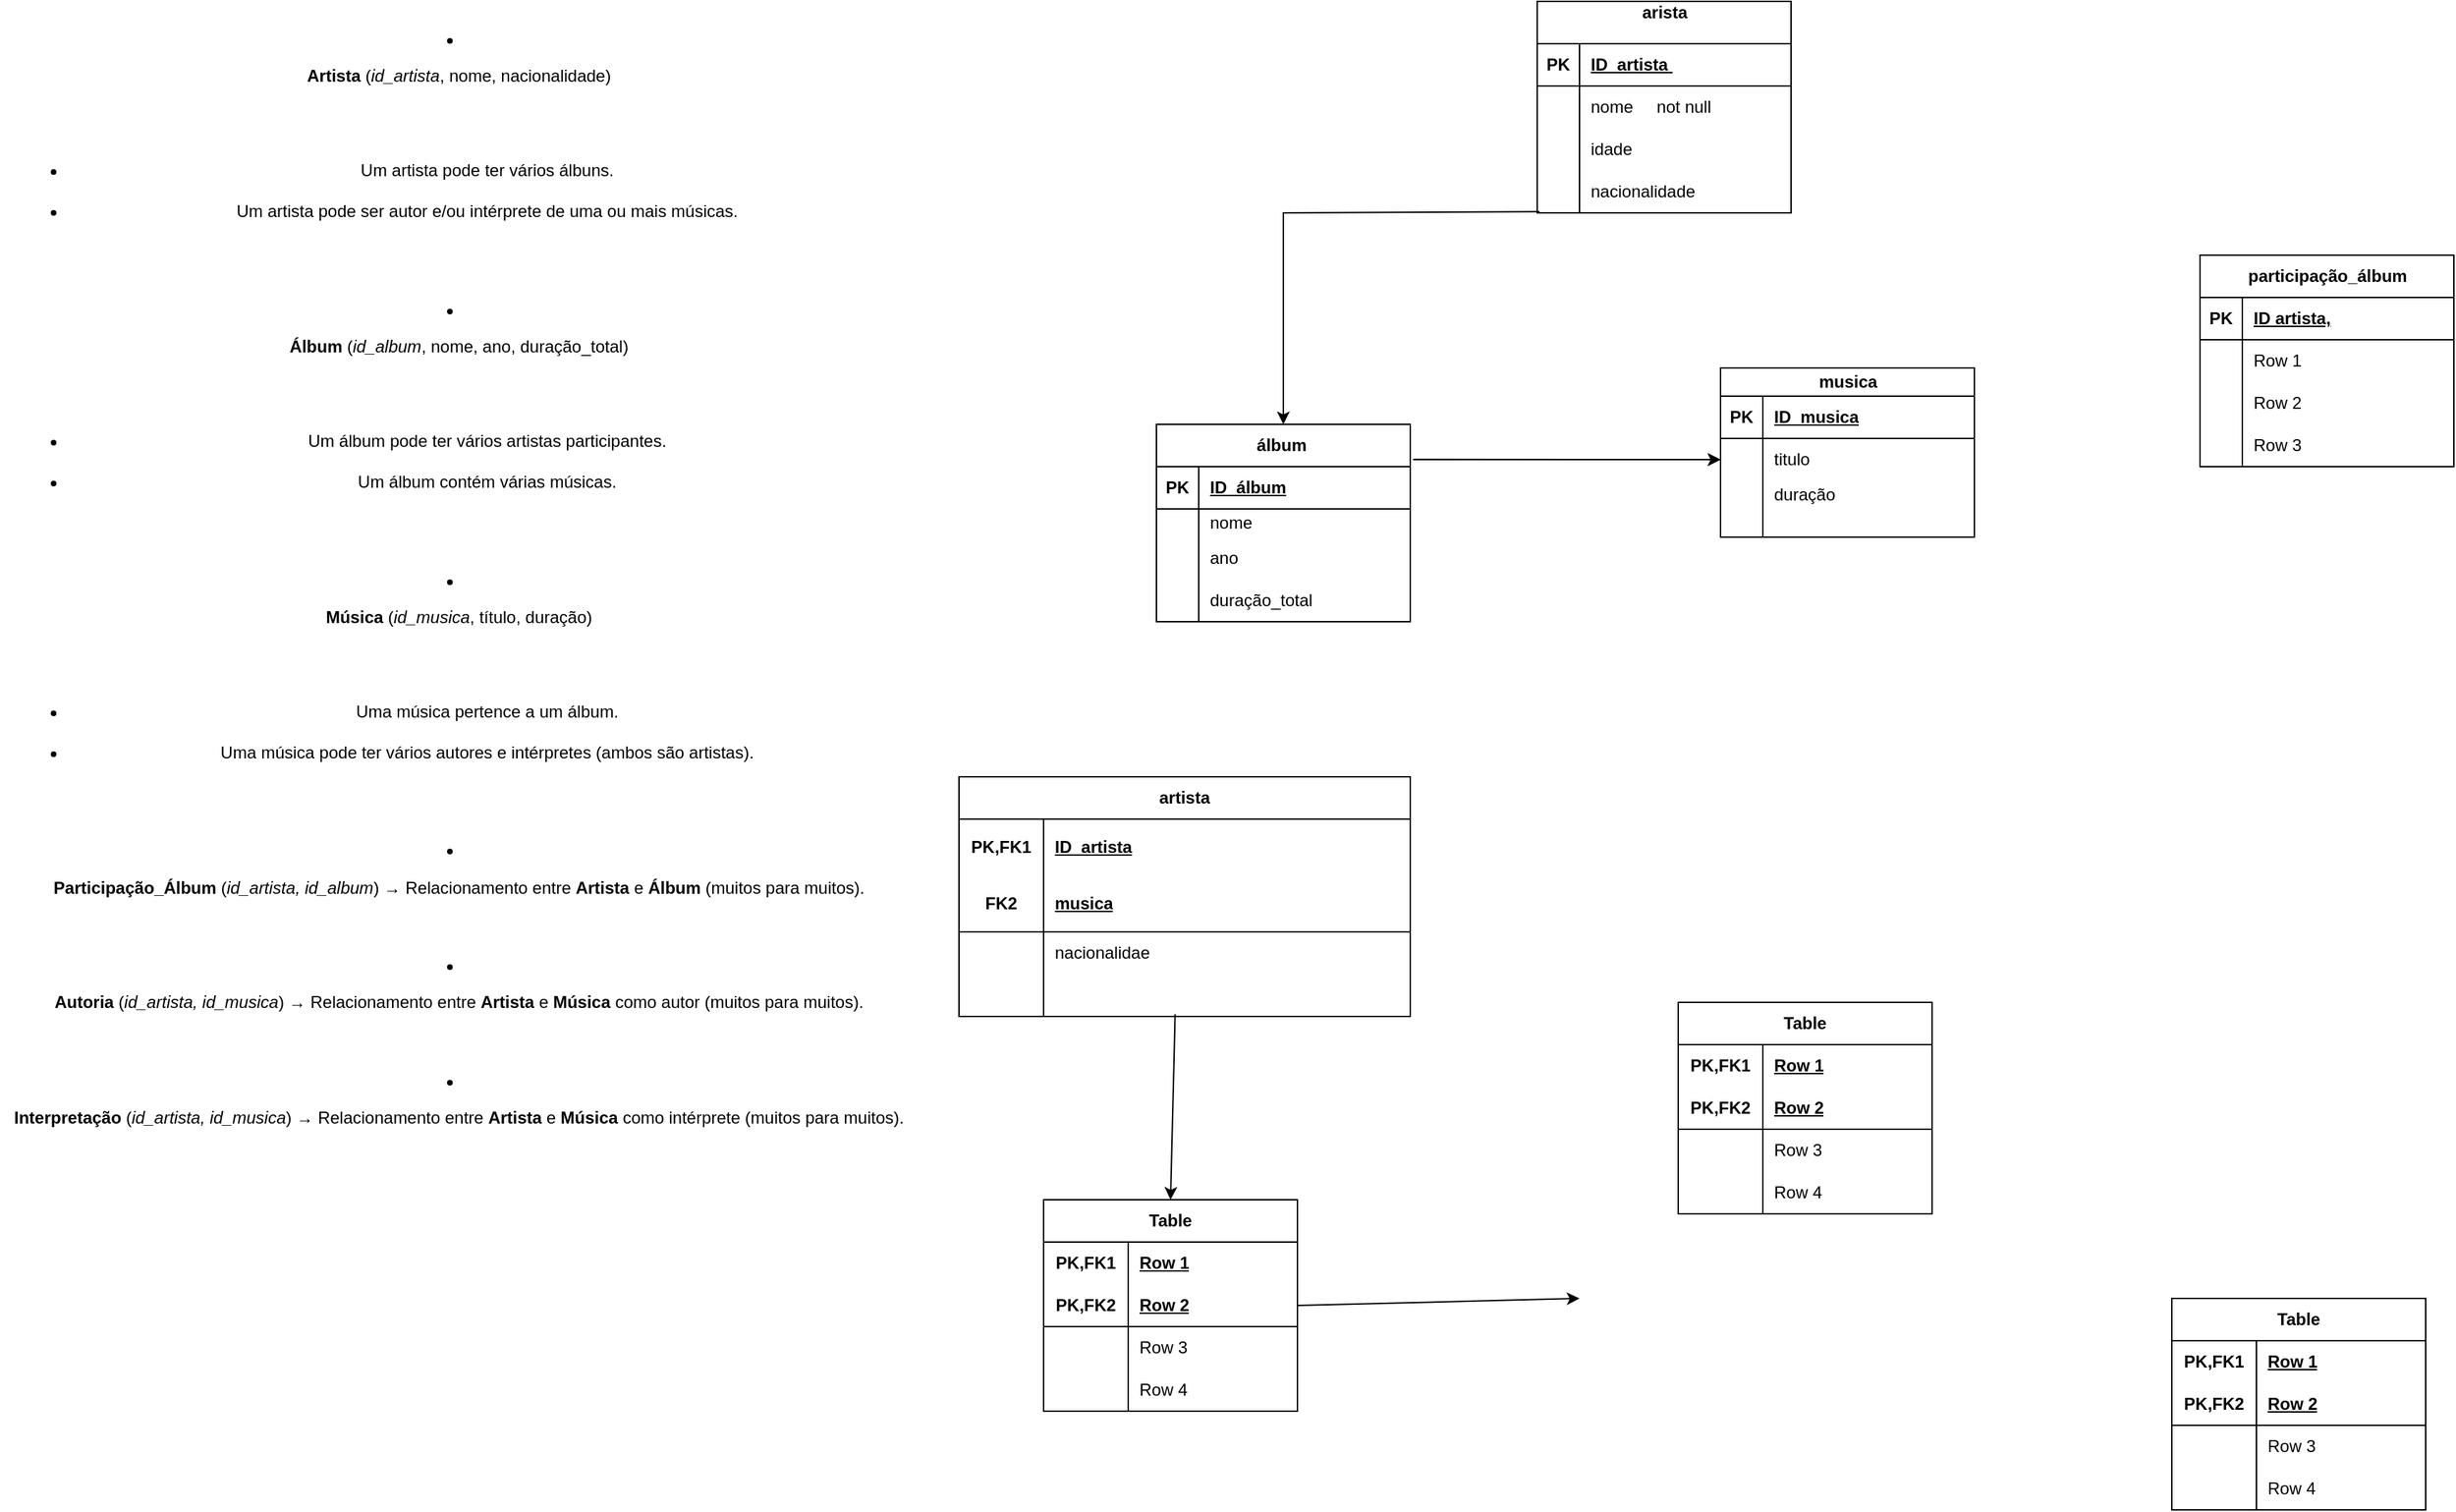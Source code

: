 <mxfile version="26.1.1">
  <diagram name="Página-1" id="kw8GnnVBeZU2lAnxftRu">
    <mxGraphModel dx="2752" dy="1064" grid="1" gridSize="10" guides="1" tooltips="1" connect="1" arrows="1" fold="1" page="1" pageScale="1" pageWidth="827" pageHeight="1169" math="0" shadow="0">
      <root>
        <mxCell id="0" />
        <mxCell id="1" parent="0" />
        <mxCell id="ON_dK3pQGKEtO9HJaeca-2" value="musica" style="shape=table;startSize=20;container=1;collapsible=1;childLayout=tableLayout;fixedRows=1;rowLines=0;fontStyle=1;align=center;resizeLast=1;html=1;" vertex="1" parent="1">
          <mxGeometry x="230" y="310" width="180" height="120" as="geometry" />
        </mxCell>
        <mxCell id="ON_dK3pQGKEtO9HJaeca-3" value="" style="shape=tableRow;horizontal=0;startSize=0;swimlaneHead=0;swimlaneBody=0;fillColor=none;collapsible=0;dropTarget=0;points=[[0,0.5],[1,0.5]];portConstraint=eastwest;top=0;left=0;right=0;bottom=1;" vertex="1" parent="ON_dK3pQGKEtO9HJaeca-2">
          <mxGeometry y="20" width="180" height="30" as="geometry" />
        </mxCell>
        <mxCell id="ON_dK3pQGKEtO9HJaeca-4" value="PK" style="shape=partialRectangle;connectable=0;fillColor=none;top=0;left=0;bottom=0;right=0;fontStyle=1;overflow=hidden;whiteSpace=wrap;html=1;" vertex="1" parent="ON_dK3pQGKEtO9HJaeca-3">
          <mxGeometry width="30" height="30" as="geometry">
            <mxRectangle width="30" height="30" as="alternateBounds" />
          </mxGeometry>
        </mxCell>
        <mxCell id="ON_dK3pQGKEtO9HJaeca-5" value="ID_musica" style="shape=partialRectangle;connectable=0;fillColor=none;top=0;left=0;bottom=0;right=0;align=left;spacingLeft=6;fontStyle=5;overflow=hidden;whiteSpace=wrap;html=1;" vertex="1" parent="ON_dK3pQGKEtO9HJaeca-3">
          <mxGeometry x="30" width="150" height="30" as="geometry">
            <mxRectangle width="150" height="30" as="alternateBounds" />
          </mxGeometry>
        </mxCell>
        <mxCell id="ON_dK3pQGKEtO9HJaeca-6" value="" style="shape=tableRow;horizontal=0;startSize=0;swimlaneHead=0;swimlaneBody=0;fillColor=none;collapsible=0;dropTarget=0;points=[[0,0.5],[1,0.5]];portConstraint=eastwest;top=0;left=0;right=0;bottom=0;" vertex="1" parent="ON_dK3pQGKEtO9HJaeca-2">
          <mxGeometry y="50" width="180" height="30" as="geometry" />
        </mxCell>
        <mxCell id="ON_dK3pQGKEtO9HJaeca-7" value="" style="shape=partialRectangle;connectable=0;fillColor=none;top=0;left=0;bottom=0;right=0;editable=1;overflow=hidden;whiteSpace=wrap;html=1;" vertex="1" parent="ON_dK3pQGKEtO9HJaeca-6">
          <mxGeometry width="30" height="30" as="geometry">
            <mxRectangle width="30" height="30" as="alternateBounds" />
          </mxGeometry>
        </mxCell>
        <mxCell id="ON_dK3pQGKEtO9HJaeca-8" value="titulo" style="shape=partialRectangle;connectable=0;fillColor=none;top=0;left=0;bottom=0;right=0;align=left;spacingLeft=6;overflow=hidden;whiteSpace=wrap;html=1;" vertex="1" parent="ON_dK3pQGKEtO9HJaeca-6">
          <mxGeometry x="30" width="150" height="30" as="geometry">
            <mxRectangle width="150" height="30" as="alternateBounds" />
          </mxGeometry>
        </mxCell>
        <mxCell id="ON_dK3pQGKEtO9HJaeca-9" value="" style="shape=tableRow;horizontal=0;startSize=0;swimlaneHead=0;swimlaneBody=0;fillColor=none;collapsible=0;dropTarget=0;points=[[0,0.5],[1,0.5]];portConstraint=eastwest;top=0;left=0;right=0;bottom=0;" vertex="1" parent="ON_dK3pQGKEtO9HJaeca-2">
          <mxGeometry y="80" width="180" height="20" as="geometry" />
        </mxCell>
        <mxCell id="ON_dK3pQGKEtO9HJaeca-10" value="" style="shape=partialRectangle;connectable=0;fillColor=none;top=0;left=0;bottom=0;right=0;editable=1;overflow=hidden;whiteSpace=wrap;html=1;" vertex="1" parent="ON_dK3pQGKEtO9HJaeca-9">
          <mxGeometry width="30" height="20" as="geometry">
            <mxRectangle width="30" height="20" as="alternateBounds" />
          </mxGeometry>
        </mxCell>
        <mxCell id="ON_dK3pQGKEtO9HJaeca-11" value="duração&amp;nbsp;" style="shape=partialRectangle;connectable=0;fillColor=none;top=0;left=0;bottom=0;right=0;align=left;spacingLeft=6;overflow=hidden;whiteSpace=wrap;html=1;" vertex="1" parent="ON_dK3pQGKEtO9HJaeca-9">
          <mxGeometry x="30" width="150" height="20" as="geometry">
            <mxRectangle width="150" height="20" as="alternateBounds" />
          </mxGeometry>
        </mxCell>
        <mxCell id="ON_dK3pQGKEtO9HJaeca-12" value="" style="shape=tableRow;horizontal=0;startSize=0;swimlaneHead=0;swimlaneBody=0;fillColor=none;collapsible=0;dropTarget=0;points=[[0,0.5],[1,0.5]];portConstraint=eastwest;top=0;left=0;right=0;bottom=0;" vertex="1" parent="ON_dK3pQGKEtO9HJaeca-2">
          <mxGeometry y="100" width="180" height="20" as="geometry" />
        </mxCell>
        <mxCell id="ON_dK3pQGKEtO9HJaeca-13" value="" style="shape=partialRectangle;connectable=0;fillColor=none;top=0;left=0;bottom=0;right=0;editable=1;overflow=hidden;whiteSpace=wrap;html=1;" vertex="1" parent="ON_dK3pQGKEtO9HJaeca-12">
          <mxGeometry width="30" height="20" as="geometry">
            <mxRectangle width="30" height="20" as="alternateBounds" />
          </mxGeometry>
        </mxCell>
        <mxCell id="ON_dK3pQGKEtO9HJaeca-14" value="" style="shape=partialRectangle;connectable=0;fillColor=none;top=0;left=0;bottom=0;right=0;align=left;spacingLeft=6;overflow=hidden;whiteSpace=wrap;html=1;" vertex="1" parent="ON_dK3pQGKEtO9HJaeca-12">
          <mxGeometry x="30" width="150" height="20" as="geometry">
            <mxRectangle width="150" height="20" as="alternateBounds" />
          </mxGeometry>
        </mxCell>
        <mxCell id="ON_dK3pQGKEtO9HJaeca-15" value="álbum&amp;nbsp;" style="shape=table;startSize=30;container=1;collapsible=1;childLayout=tableLayout;fixedRows=1;rowLines=0;fontStyle=1;align=center;resizeLast=1;html=1;" vertex="1" parent="1">
          <mxGeometry x="-170" y="350" width="180" height="140" as="geometry" />
        </mxCell>
        <mxCell id="ON_dK3pQGKEtO9HJaeca-16" value="" style="shape=tableRow;horizontal=0;startSize=0;swimlaneHead=0;swimlaneBody=0;fillColor=none;collapsible=0;dropTarget=0;points=[[0,0.5],[1,0.5]];portConstraint=eastwest;top=0;left=0;right=0;bottom=1;" vertex="1" parent="ON_dK3pQGKEtO9HJaeca-15">
          <mxGeometry y="30" width="180" height="30" as="geometry" />
        </mxCell>
        <mxCell id="ON_dK3pQGKEtO9HJaeca-17" value="PK" style="shape=partialRectangle;connectable=0;fillColor=none;top=0;left=0;bottom=0;right=0;fontStyle=1;overflow=hidden;whiteSpace=wrap;html=1;" vertex="1" parent="ON_dK3pQGKEtO9HJaeca-16">
          <mxGeometry width="30" height="30" as="geometry">
            <mxRectangle width="30" height="30" as="alternateBounds" />
          </mxGeometry>
        </mxCell>
        <mxCell id="ON_dK3pQGKEtO9HJaeca-18" value="ID_álbum" style="shape=partialRectangle;connectable=0;fillColor=none;top=0;left=0;bottom=0;right=0;align=left;spacingLeft=6;fontStyle=5;overflow=hidden;whiteSpace=wrap;html=1;" vertex="1" parent="ON_dK3pQGKEtO9HJaeca-16">
          <mxGeometry x="30" width="150" height="30" as="geometry">
            <mxRectangle width="150" height="30" as="alternateBounds" />
          </mxGeometry>
        </mxCell>
        <mxCell id="ON_dK3pQGKEtO9HJaeca-19" value="" style="shape=tableRow;horizontal=0;startSize=0;swimlaneHead=0;swimlaneBody=0;fillColor=none;collapsible=0;dropTarget=0;points=[[0,0.5],[1,0.5]];portConstraint=eastwest;top=0;left=0;right=0;bottom=0;" vertex="1" parent="ON_dK3pQGKEtO9HJaeca-15">
          <mxGeometry y="60" width="180" height="20" as="geometry" />
        </mxCell>
        <mxCell id="ON_dK3pQGKEtO9HJaeca-20" value="" style="shape=partialRectangle;connectable=0;fillColor=none;top=0;left=0;bottom=0;right=0;editable=1;overflow=hidden;whiteSpace=wrap;html=1;" vertex="1" parent="ON_dK3pQGKEtO9HJaeca-19">
          <mxGeometry width="30" height="20" as="geometry">
            <mxRectangle width="30" height="20" as="alternateBounds" />
          </mxGeometry>
        </mxCell>
        <mxCell id="ON_dK3pQGKEtO9HJaeca-21" value="nome&amp;nbsp;&amp;nbsp;" style="shape=partialRectangle;connectable=0;fillColor=none;top=0;left=0;bottom=0;right=0;align=left;spacingLeft=6;overflow=hidden;whiteSpace=wrap;html=1;" vertex="1" parent="ON_dK3pQGKEtO9HJaeca-19">
          <mxGeometry x="30" width="150" height="20" as="geometry">
            <mxRectangle width="150" height="20" as="alternateBounds" />
          </mxGeometry>
        </mxCell>
        <mxCell id="ON_dK3pQGKEtO9HJaeca-22" value="" style="shape=tableRow;horizontal=0;startSize=0;swimlaneHead=0;swimlaneBody=0;fillColor=none;collapsible=0;dropTarget=0;points=[[0,0.5],[1,0.5]];portConstraint=eastwest;top=0;left=0;right=0;bottom=0;" vertex="1" parent="ON_dK3pQGKEtO9HJaeca-15">
          <mxGeometry y="80" width="180" height="30" as="geometry" />
        </mxCell>
        <mxCell id="ON_dK3pQGKEtO9HJaeca-23" value="" style="shape=partialRectangle;connectable=0;fillColor=none;top=0;left=0;bottom=0;right=0;editable=1;overflow=hidden;whiteSpace=wrap;html=1;" vertex="1" parent="ON_dK3pQGKEtO9HJaeca-22">
          <mxGeometry width="30" height="30" as="geometry">
            <mxRectangle width="30" height="30" as="alternateBounds" />
          </mxGeometry>
        </mxCell>
        <mxCell id="ON_dK3pQGKEtO9HJaeca-24" value="ano" style="shape=partialRectangle;connectable=0;fillColor=none;top=0;left=0;bottom=0;right=0;align=left;spacingLeft=6;overflow=hidden;whiteSpace=wrap;html=1;" vertex="1" parent="ON_dK3pQGKEtO9HJaeca-22">
          <mxGeometry x="30" width="150" height="30" as="geometry">
            <mxRectangle width="150" height="30" as="alternateBounds" />
          </mxGeometry>
        </mxCell>
        <mxCell id="ON_dK3pQGKEtO9HJaeca-25" value="" style="shape=tableRow;horizontal=0;startSize=0;swimlaneHead=0;swimlaneBody=0;fillColor=none;collapsible=0;dropTarget=0;points=[[0,0.5],[1,0.5]];portConstraint=eastwest;top=0;left=0;right=0;bottom=0;" vertex="1" parent="ON_dK3pQGKEtO9HJaeca-15">
          <mxGeometry y="110" width="180" height="30" as="geometry" />
        </mxCell>
        <mxCell id="ON_dK3pQGKEtO9HJaeca-26" value="" style="shape=partialRectangle;connectable=0;fillColor=none;top=0;left=0;bottom=0;right=0;editable=1;overflow=hidden;whiteSpace=wrap;html=1;" vertex="1" parent="ON_dK3pQGKEtO9HJaeca-25">
          <mxGeometry width="30" height="30" as="geometry">
            <mxRectangle width="30" height="30" as="alternateBounds" />
          </mxGeometry>
        </mxCell>
        <mxCell id="ON_dK3pQGKEtO9HJaeca-27" value="duração_total" style="shape=partialRectangle;connectable=0;fillColor=none;top=0;left=0;bottom=0;right=0;align=left;spacingLeft=6;overflow=hidden;whiteSpace=wrap;html=1;" vertex="1" parent="ON_dK3pQGKEtO9HJaeca-25">
          <mxGeometry x="30" width="150" height="30" as="geometry">
            <mxRectangle width="150" height="30" as="alternateBounds" />
          </mxGeometry>
        </mxCell>
        <mxCell id="ON_dK3pQGKEtO9HJaeca-28" value="participação_álbum" style="shape=table;startSize=30;container=1;collapsible=1;childLayout=tableLayout;fixedRows=1;rowLines=0;fontStyle=1;align=center;resizeLast=1;html=1;" vertex="1" parent="1">
          <mxGeometry x="570" y="230" width="180" height="150" as="geometry" />
        </mxCell>
        <mxCell id="ON_dK3pQGKEtO9HJaeca-29" value="" style="shape=tableRow;horizontal=0;startSize=0;swimlaneHead=0;swimlaneBody=0;fillColor=none;collapsible=0;dropTarget=0;points=[[0,0.5],[1,0.5]];portConstraint=eastwest;top=0;left=0;right=0;bottom=1;" vertex="1" parent="ON_dK3pQGKEtO9HJaeca-28">
          <mxGeometry y="30" width="180" height="30" as="geometry" />
        </mxCell>
        <mxCell id="ON_dK3pQGKEtO9HJaeca-30" value="PK" style="shape=partialRectangle;connectable=0;fillColor=none;top=0;left=0;bottom=0;right=0;fontStyle=1;overflow=hidden;whiteSpace=wrap;html=1;" vertex="1" parent="ON_dK3pQGKEtO9HJaeca-29">
          <mxGeometry width="30" height="30" as="geometry">
            <mxRectangle width="30" height="30" as="alternateBounds" />
          </mxGeometry>
        </mxCell>
        <mxCell id="ON_dK3pQGKEtO9HJaeca-31" value="ID artista," style="shape=partialRectangle;connectable=0;fillColor=none;top=0;left=0;bottom=0;right=0;align=left;spacingLeft=6;fontStyle=5;overflow=hidden;whiteSpace=wrap;html=1;" vertex="1" parent="ON_dK3pQGKEtO9HJaeca-29">
          <mxGeometry x="30" width="150" height="30" as="geometry">
            <mxRectangle width="150" height="30" as="alternateBounds" />
          </mxGeometry>
        </mxCell>
        <mxCell id="ON_dK3pQGKEtO9HJaeca-32" value="" style="shape=tableRow;horizontal=0;startSize=0;swimlaneHead=0;swimlaneBody=0;fillColor=none;collapsible=0;dropTarget=0;points=[[0,0.5],[1,0.5]];portConstraint=eastwest;top=0;left=0;right=0;bottom=0;" vertex="1" parent="ON_dK3pQGKEtO9HJaeca-28">
          <mxGeometry y="60" width="180" height="30" as="geometry" />
        </mxCell>
        <mxCell id="ON_dK3pQGKEtO9HJaeca-33" value="" style="shape=partialRectangle;connectable=0;fillColor=none;top=0;left=0;bottom=0;right=0;editable=1;overflow=hidden;whiteSpace=wrap;html=1;" vertex="1" parent="ON_dK3pQGKEtO9HJaeca-32">
          <mxGeometry width="30" height="30" as="geometry">
            <mxRectangle width="30" height="30" as="alternateBounds" />
          </mxGeometry>
        </mxCell>
        <mxCell id="ON_dK3pQGKEtO9HJaeca-34" value="Row 1" style="shape=partialRectangle;connectable=0;fillColor=none;top=0;left=0;bottom=0;right=0;align=left;spacingLeft=6;overflow=hidden;whiteSpace=wrap;html=1;" vertex="1" parent="ON_dK3pQGKEtO9HJaeca-32">
          <mxGeometry x="30" width="150" height="30" as="geometry">
            <mxRectangle width="150" height="30" as="alternateBounds" />
          </mxGeometry>
        </mxCell>
        <mxCell id="ON_dK3pQGKEtO9HJaeca-35" value="" style="shape=tableRow;horizontal=0;startSize=0;swimlaneHead=0;swimlaneBody=0;fillColor=none;collapsible=0;dropTarget=0;points=[[0,0.5],[1,0.5]];portConstraint=eastwest;top=0;left=0;right=0;bottom=0;" vertex="1" parent="ON_dK3pQGKEtO9HJaeca-28">
          <mxGeometry y="90" width="180" height="30" as="geometry" />
        </mxCell>
        <mxCell id="ON_dK3pQGKEtO9HJaeca-36" value="" style="shape=partialRectangle;connectable=0;fillColor=none;top=0;left=0;bottom=0;right=0;editable=1;overflow=hidden;whiteSpace=wrap;html=1;" vertex="1" parent="ON_dK3pQGKEtO9HJaeca-35">
          <mxGeometry width="30" height="30" as="geometry">
            <mxRectangle width="30" height="30" as="alternateBounds" />
          </mxGeometry>
        </mxCell>
        <mxCell id="ON_dK3pQGKEtO9HJaeca-37" value="Row 2" style="shape=partialRectangle;connectable=0;fillColor=none;top=0;left=0;bottom=0;right=0;align=left;spacingLeft=6;overflow=hidden;whiteSpace=wrap;html=1;" vertex="1" parent="ON_dK3pQGKEtO9HJaeca-35">
          <mxGeometry x="30" width="150" height="30" as="geometry">
            <mxRectangle width="150" height="30" as="alternateBounds" />
          </mxGeometry>
        </mxCell>
        <mxCell id="ON_dK3pQGKEtO9HJaeca-38" value="" style="shape=tableRow;horizontal=0;startSize=0;swimlaneHead=0;swimlaneBody=0;fillColor=none;collapsible=0;dropTarget=0;points=[[0,0.5],[1,0.5]];portConstraint=eastwest;top=0;left=0;right=0;bottom=0;" vertex="1" parent="ON_dK3pQGKEtO9HJaeca-28">
          <mxGeometry y="120" width="180" height="30" as="geometry" />
        </mxCell>
        <mxCell id="ON_dK3pQGKEtO9HJaeca-39" value="" style="shape=partialRectangle;connectable=0;fillColor=none;top=0;left=0;bottom=0;right=0;editable=1;overflow=hidden;whiteSpace=wrap;html=1;" vertex="1" parent="ON_dK3pQGKEtO9HJaeca-38">
          <mxGeometry width="30" height="30" as="geometry">
            <mxRectangle width="30" height="30" as="alternateBounds" />
          </mxGeometry>
        </mxCell>
        <mxCell id="ON_dK3pQGKEtO9HJaeca-40" value="Row 3" style="shape=partialRectangle;connectable=0;fillColor=none;top=0;left=0;bottom=0;right=0;align=left;spacingLeft=6;overflow=hidden;whiteSpace=wrap;html=1;" vertex="1" parent="ON_dK3pQGKEtO9HJaeca-38">
          <mxGeometry x="30" width="150" height="30" as="geometry">
            <mxRectangle width="150" height="30" as="alternateBounds" />
          </mxGeometry>
        </mxCell>
        <mxCell id="ON_dK3pQGKEtO9HJaeca-54" value="arista&lt;div&gt;&lt;br&gt;&lt;/div&gt;" style="shape=table;startSize=30;container=1;collapsible=1;childLayout=tableLayout;fixedRows=1;rowLines=0;fontStyle=1;align=center;resizeLast=1;html=1;" vertex="1" parent="1">
          <mxGeometry x="100" y="50" width="180" height="150" as="geometry" />
        </mxCell>
        <mxCell id="ON_dK3pQGKEtO9HJaeca-55" value="" style="shape=tableRow;horizontal=0;startSize=0;swimlaneHead=0;swimlaneBody=0;fillColor=none;collapsible=0;dropTarget=0;points=[[0,0.5],[1,0.5]];portConstraint=eastwest;top=0;left=0;right=0;bottom=1;" vertex="1" parent="ON_dK3pQGKEtO9HJaeca-54">
          <mxGeometry y="30" width="180" height="30" as="geometry" />
        </mxCell>
        <mxCell id="ON_dK3pQGKEtO9HJaeca-56" value="PK" style="shape=partialRectangle;connectable=0;fillColor=none;top=0;left=0;bottom=0;right=0;fontStyle=1;overflow=hidden;whiteSpace=wrap;html=1;" vertex="1" parent="ON_dK3pQGKEtO9HJaeca-55">
          <mxGeometry width="30" height="30" as="geometry">
            <mxRectangle width="30" height="30" as="alternateBounds" />
          </mxGeometry>
        </mxCell>
        <mxCell id="ON_dK3pQGKEtO9HJaeca-57" value="ID_artista&amp;nbsp;" style="shape=partialRectangle;connectable=0;fillColor=none;top=0;left=0;bottom=0;right=0;align=left;spacingLeft=6;fontStyle=5;overflow=hidden;whiteSpace=wrap;html=1;" vertex="1" parent="ON_dK3pQGKEtO9HJaeca-55">
          <mxGeometry x="30" width="150" height="30" as="geometry">
            <mxRectangle width="150" height="30" as="alternateBounds" />
          </mxGeometry>
        </mxCell>
        <mxCell id="ON_dK3pQGKEtO9HJaeca-58" value="" style="shape=tableRow;horizontal=0;startSize=0;swimlaneHead=0;swimlaneBody=0;fillColor=none;collapsible=0;dropTarget=0;points=[[0,0.5],[1,0.5]];portConstraint=eastwest;top=0;left=0;right=0;bottom=0;" vertex="1" parent="ON_dK3pQGKEtO9HJaeca-54">
          <mxGeometry y="60" width="180" height="30" as="geometry" />
        </mxCell>
        <mxCell id="ON_dK3pQGKEtO9HJaeca-59" value="" style="shape=partialRectangle;connectable=0;fillColor=none;top=0;left=0;bottom=0;right=0;editable=1;overflow=hidden;whiteSpace=wrap;html=1;" vertex="1" parent="ON_dK3pQGKEtO9HJaeca-58">
          <mxGeometry width="30" height="30" as="geometry">
            <mxRectangle width="30" height="30" as="alternateBounds" />
          </mxGeometry>
        </mxCell>
        <mxCell id="ON_dK3pQGKEtO9HJaeca-60" value="nome&amp;nbsp; &amp;nbsp; &amp;nbsp;not null&amp;nbsp;&amp;nbsp;" style="shape=partialRectangle;connectable=0;fillColor=none;top=0;left=0;bottom=0;right=0;align=left;spacingLeft=6;overflow=hidden;whiteSpace=wrap;html=1;" vertex="1" parent="ON_dK3pQGKEtO9HJaeca-58">
          <mxGeometry x="30" width="150" height="30" as="geometry">
            <mxRectangle width="150" height="30" as="alternateBounds" />
          </mxGeometry>
        </mxCell>
        <mxCell id="ON_dK3pQGKEtO9HJaeca-61" value="" style="shape=tableRow;horizontal=0;startSize=0;swimlaneHead=0;swimlaneBody=0;fillColor=none;collapsible=0;dropTarget=0;points=[[0,0.5],[1,0.5]];portConstraint=eastwest;top=0;left=0;right=0;bottom=0;" vertex="1" parent="ON_dK3pQGKEtO9HJaeca-54">
          <mxGeometry y="90" width="180" height="30" as="geometry" />
        </mxCell>
        <mxCell id="ON_dK3pQGKEtO9HJaeca-62" value="" style="shape=partialRectangle;connectable=0;fillColor=none;top=0;left=0;bottom=0;right=0;editable=1;overflow=hidden;whiteSpace=wrap;html=1;" vertex="1" parent="ON_dK3pQGKEtO9HJaeca-61">
          <mxGeometry width="30" height="30" as="geometry">
            <mxRectangle width="30" height="30" as="alternateBounds" />
          </mxGeometry>
        </mxCell>
        <mxCell id="ON_dK3pQGKEtO9HJaeca-63" value="idade&amp;nbsp;" style="shape=partialRectangle;connectable=0;fillColor=none;top=0;left=0;bottom=0;right=0;align=left;spacingLeft=6;overflow=hidden;whiteSpace=wrap;html=1;" vertex="1" parent="ON_dK3pQGKEtO9HJaeca-61">
          <mxGeometry x="30" width="150" height="30" as="geometry">
            <mxRectangle width="150" height="30" as="alternateBounds" />
          </mxGeometry>
        </mxCell>
        <mxCell id="ON_dK3pQGKEtO9HJaeca-64" value="" style="shape=tableRow;horizontal=0;startSize=0;swimlaneHead=0;swimlaneBody=0;fillColor=none;collapsible=0;dropTarget=0;points=[[0,0.5],[1,0.5]];portConstraint=eastwest;top=0;left=0;right=0;bottom=0;" vertex="1" parent="ON_dK3pQGKEtO9HJaeca-54">
          <mxGeometry y="120" width="180" height="30" as="geometry" />
        </mxCell>
        <mxCell id="ON_dK3pQGKEtO9HJaeca-65" value="" style="shape=partialRectangle;connectable=0;fillColor=none;top=0;left=0;bottom=0;right=0;editable=1;overflow=hidden;whiteSpace=wrap;html=1;" vertex="1" parent="ON_dK3pQGKEtO9HJaeca-64">
          <mxGeometry width="30" height="30" as="geometry">
            <mxRectangle width="30" height="30" as="alternateBounds" />
          </mxGeometry>
        </mxCell>
        <mxCell id="ON_dK3pQGKEtO9HJaeca-66" value="nacionalidade&amp;nbsp;" style="shape=partialRectangle;connectable=0;fillColor=none;top=0;left=0;bottom=0;right=0;align=left;spacingLeft=6;overflow=hidden;whiteSpace=wrap;html=1;" vertex="1" parent="ON_dK3pQGKEtO9HJaeca-64">
          <mxGeometry x="30" width="150" height="30" as="geometry">
            <mxRectangle width="150" height="30" as="alternateBounds" />
          </mxGeometry>
        </mxCell>
        <mxCell id="ON_dK3pQGKEtO9HJaeca-67" value="&lt;li data-end=&quot;402&quot; data-start=&quot;241&quot;&gt;&lt;p data-end=&quot;291&quot; data-start=&quot;244&quot;&gt;&lt;strong data-end=&quot;255&quot; data-start=&quot;244&quot;&gt;Artista&lt;/strong&gt; (&lt;em data-end=&quot;269&quot; data-start=&quot;257&quot;&gt;id_artista&lt;/em&gt;, nome, nacionalidade)&lt;/p&gt;&lt;br/&gt;&lt;ul data-end=&quot;402&quot; data-start=&quot;295&quot;&gt;&lt;br/&gt;&lt;li data-end=&quot;331&quot; data-start=&quot;295&quot;&gt;Um artista pode ter vários álbuns.&lt;/li&gt;&lt;br/&gt;&lt;li data-end=&quot;402&quot; data-start=&quot;335&quot;&gt;Um artista pode ser autor e/ou intérprete de uma ou mais músicas.&lt;/li&gt;&lt;br/&gt;&lt;/ul&gt;&lt;br/&gt;&lt;/li&gt;&lt;br/&gt;&lt;li data-end=&quot;546&quot; data-start=&quot;404&quot;&gt;&lt;br/&gt;&lt;p data-end=&quot;455&quot; data-start=&quot;407&quot;&gt;&lt;strong data-end=&quot;416&quot; data-start=&quot;407&quot;&gt;Álbum&lt;/strong&gt; (&lt;em data-end=&quot;428&quot; data-start=&quot;418&quot;&gt;id_album&lt;/em&gt;, nome, ano, duração_total)&lt;/p&gt;&lt;br/&gt;&lt;ul data-end=&quot;546&quot; data-start=&quot;459&quot;&gt;&lt;br/&gt;&lt;li data-end=&quot;509&quot; data-start=&quot;459&quot;&gt;Um álbum pode ter vários artistas participantes.&lt;/li&gt;&lt;br/&gt;&lt;li data-end=&quot;546&quot; data-start=&quot;513&quot;&gt;Um álbum contém várias músicas.&lt;/li&gt;&lt;br/&gt;&lt;/ul&gt;&lt;br/&gt;&lt;/li&gt;&lt;br/&gt;&lt;li data-end=&quot;705&quot; data-start=&quot;548&quot;&gt;&lt;br/&gt;&lt;p data-end=&quot;592&quot; data-start=&quot;551&quot;&gt;&lt;strong data-end=&quot;561&quot; data-start=&quot;551&quot;&gt;Música&lt;/strong&gt; (&lt;em data-end=&quot;574&quot; data-start=&quot;563&quot;&gt;id_musica&lt;/em&gt;, título, duração)&lt;/p&gt;&lt;br/&gt;&lt;ul data-end=&quot;705&quot; data-start=&quot;596&quot;&gt;&lt;br/&gt;&lt;li data-end=&quot;629&quot; data-start=&quot;596&quot;&gt;Uma música pertence a um álbum.&lt;/li&gt;&lt;br/&gt;&lt;li data-end=&quot;705&quot; data-start=&quot;633&quot;&gt;Uma música pode ter vários autores e intérpretes (ambos são artistas).&lt;/li&gt;&lt;br/&gt;&lt;/ul&gt;&lt;br/&gt;&lt;/li&gt;&lt;br/&gt;&lt;li data-end=&quot;826&quot; data-start=&quot;707&quot;&gt;&lt;br/&gt;&lt;p data-end=&quot;826&quot; data-start=&quot;710&quot;&gt;&lt;strong data-end=&quot;732&quot; data-start=&quot;710&quot;&gt;Participação_Álbum&lt;/strong&gt; (&lt;em data-end=&quot;756&quot; data-start=&quot;734&quot;&gt;id_artista, id_album&lt;/em&gt;) → Relacionamento entre &lt;strong data-end=&quot;792&quot; data-start=&quot;781&quot;&gt;Artista&lt;/strong&gt; e &lt;strong data-end=&quot;804&quot; data-start=&quot;795&quot;&gt;Álbum&lt;/strong&gt; (muitos para muitos).&lt;/p&gt;&lt;br/&gt;&lt;/li&gt;&lt;br/&gt;&lt;li data-end=&quot;948&quot; data-start=&quot;827&quot;&gt;&lt;br/&gt;&lt;p data-end=&quot;948&quot; data-start=&quot;830&quot;&gt;&lt;strong data-end=&quot;841&quot; data-start=&quot;830&quot;&gt;Autoria&lt;/strong&gt; (&lt;em data-end=&quot;866&quot; data-start=&quot;843&quot;&gt;id_artista, id_musica&lt;/em&gt;) → Relacionamento entre &lt;strong data-end=&quot;902&quot; data-start=&quot;891&quot;&gt;Artista&lt;/strong&gt; e &lt;strong data-end=&quot;915&quot; data-start=&quot;905&quot;&gt;Música&lt;/strong&gt; como autor (muitos para muitos).&lt;/p&gt;&lt;br/&gt;&lt;/li&gt;&lt;br/&gt;&lt;li data-end=&quot;1081&quot; data-start=&quot;949&quot;&gt;&lt;br/&gt;&lt;p data-end=&quot;1081&quot; data-start=&quot;952&quot;&gt;&lt;strong data-end=&quot;969&quot; data-start=&quot;952&quot;&gt;Interpretação&lt;/strong&gt; (&lt;em data-end=&quot;994&quot; data-start=&quot;971&quot;&gt;id_artista, id_musica&lt;/em&gt;) → Relacionamento entre &lt;strong data-end=&quot;1030&quot; data-start=&quot;1019&quot;&gt;Artista&lt;/strong&gt; e &lt;strong data-end=&quot;1043&quot; data-start=&quot;1033&quot;&gt;Música&lt;/strong&gt; como intérprete (muitos para muitos).&lt;/p&gt;&lt;/li&gt;" style="text;html=1;align=center;verticalAlign=middle;resizable=0;points=[];autosize=1;strokeColor=none;fillColor=none;" vertex="1" parent="1">
          <mxGeometry x="-990" y="60" width="650" height="810" as="geometry" />
        </mxCell>
        <mxCell id="ON_dK3pQGKEtO9HJaeca-68" value="" style="endArrow=classic;html=1;rounded=0;exitX=0.009;exitY=0.972;exitDx=0;exitDy=0;exitPerimeter=0;entryX=0.5;entryY=0;entryDx=0;entryDy=0;" edge="1" parent="1" source="ON_dK3pQGKEtO9HJaeca-64" target="ON_dK3pQGKEtO9HJaeca-15">
          <mxGeometry width="50" height="50" relative="1" as="geometry">
            <mxPoint x="170" y="350" as="sourcePoint" />
            <mxPoint x="220" y="300" as="targetPoint" />
            <Array as="points">
              <mxPoint x="-80" y="200" />
            </Array>
          </mxGeometry>
        </mxCell>
        <mxCell id="ON_dK3pQGKEtO9HJaeca-69" value="" style="endArrow=classic;html=1;rounded=0;entryX=0;entryY=0.5;entryDx=0;entryDy=0;exitX=1.013;exitY=0.178;exitDx=0;exitDy=0;exitPerimeter=0;" edge="1" parent="1" source="ON_dK3pQGKEtO9HJaeca-15" target="ON_dK3pQGKEtO9HJaeca-6">
          <mxGeometry width="50" height="50" relative="1" as="geometry">
            <mxPoint x="20" y="390" as="sourcePoint" />
            <mxPoint x="160" y="290" as="targetPoint" />
          </mxGeometry>
        </mxCell>
        <mxCell id="ON_dK3pQGKEtO9HJaeca-70" value="" style="endArrow=classic;html=1;rounded=0;entryX=0;entryY=0.5;entryDx=0;entryDy=0;exitX=1.013;exitY=0.178;exitDx=0;exitDy=0;exitPerimeter=0;" edge="1" parent="1">
          <mxGeometry width="50" height="50" relative="1" as="geometry">
            <mxPoint x="12" y="375" as="sourcePoint" />
            <mxPoint x="230" y="375" as="targetPoint" />
          </mxGeometry>
        </mxCell>
        <mxCell id="ON_dK3pQGKEtO9HJaeca-71" value="Table" style="shape=table;startSize=30;container=1;collapsible=1;childLayout=tableLayout;fixedRows=1;rowLines=0;fontStyle=1;align=center;resizeLast=1;html=1;whiteSpace=wrap;" vertex="1" parent="1">
          <mxGeometry x="200" y="760" width="180" height="150" as="geometry" />
        </mxCell>
        <mxCell id="ON_dK3pQGKEtO9HJaeca-72" value="" style="shape=tableRow;horizontal=0;startSize=0;swimlaneHead=0;swimlaneBody=0;fillColor=none;collapsible=0;dropTarget=0;points=[[0,0.5],[1,0.5]];portConstraint=eastwest;top=0;left=0;right=0;bottom=0;html=1;" vertex="1" parent="ON_dK3pQGKEtO9HJaeca-71">
          <mxGeometry y="30" width="180" height="30" as="geometry" />
        </mxCell>
        <mxCell id="ON_dK3pQGKEtO9HJaeca-73" value="PK,FK1" style="shape=partialRectangle;connectable=0;fillColor=none;top=0;left=0;bottom=0;right=0;fontStyle=1;overflow=hidden;html=1;whiteSpace=wrap;" vertex="1" parent="ON_dK3pQGKEtO9HJaeca-72">
          <mxGeometry width="60" height="30" as="geometry">
            <mxRectangle width="60" height="30" as="alternateBounds" />
          </mxGeometry>
        </mxCell>
        <mxCell id="ON_dK3pQGKEtO9HJaeca-74" value="Row 1" style="shape=partialRectangle;connectable=0;fillColor=none;top=0;left=0;bottom=0;right=0;align=left;spacingLeft=6;fontStyle=5;overflow=hidden;html=1;whiteSpace=wrap;" vertex="1" parent="ON_dK3pQGKEtO9HJaeca-72">
          <mxGeometry x="60" width="120" height="30" as="geometry">
            <mxRectangle width="120" height="30" as="alternateBounds" />
          </mxGeometry>
        </mxCell>
        <mxCell id="ON_dK3pQGKEtO9HJaeca-75" value="" style="shape=tableRow;horizontal=0;startSize=0;swimlaneHead=0;swimlaneBody=0;fillColor=none;collapsible=0;dropTarget=0;points=[[0,0.5],[1,0.5]];portConstraint=eastwest;top=0;left=0;right=0;bottom=1;html=1;" vertex="1" parent="ON_dK3pQGKEtO9HJaeca-71">
          <mxGeometry y="60" width="180" height="30" as="geometry" />
        </mxCell>
        <mxCell id="ON_dK3pQGKEtO9HJaeca-76" value="PK,FK2" style="shape=partialRectangle;connectable=0;fillColor=none;top=0;left=0;bottom=0;right=0;fontStyle=1;overflow=hidden;html=1;whiteSpace=wrap;" vertex="1" parent="ON_dK3pQGKEtO9HJaeca-75">
          <mxGeometry width="60" height="30" as="geometry">
            <mxRectangle width="60" height="30" as="alternateBounds" />
          </mxGeometry>
        </mxCell>
        <mxCell id="ON_dK3pQGKEtO9HJaeca-77" value="Row 2" style="shape=partialRectangle;connectable=0;fillColor=none;top=0;left=0;bottom=0;right=0;align=left;spacingLeft=6;fontStyle=5;overflow=hidden;html=1;whiteSpace=wrap;" vertex="1" parent="ON_dK3pQGKEtO9HJaeca-75">
          <mxGeometry x="60" width="120" height="30" as="geometry">
            <mxRectangle width="120" height="30" as="alternateBounds" />
          </mxGeometry>
        </mxCell>
        <mxCell id="ON_dK3pQGKEtO9HJaeca-78" value="" style="shape=tableRow;horizontal=0;startSize=0;swimlaneHead=0;swimlaneBody=0;fillColor=none;collapsible=0;dropTarget=0;points=[[0,0.5],[1,0.5]];portConstraint=eastwest;top=0;left=0;right=0;bottom=0;html=1;" vertex="1" parent="ON_dK3pQGKEtO9HJaeca-71">
          <mxGeometry y="90" width="180" height="30" as="geometry" />
        </mxCell>
        <mxCell id="ON_dK3pQGKEtO9HJaeca-79" value="" style="shape=partialRectangle;connectable=0;fillColor=none;top=0;left=0;bottom=0;right=0;editable=1;overflow=hidden;html=1;whiteSpace=wrap;" vertex="1" parent="ON_dK3pQGKEtO9HJaeca-78">
          <mxGeometry width="60" height="30" as="geometry">
            <mxRectangle width="60" height="30" as="alternateBounds" />
          </mxGeometry>
        </mxCell>
        <mxCell id="ON_dK3pQGKEtO9HJaeca-80" value="Row 3" style="shape=partialRectangle;connectable=0;fillColor=none;top=0;left=0;bottom=0;right=0;align=left;spacingLeft=6;overflow=hidden;html=1;whiteSpace=wrap;" vertex="1" parent="ON_dK3pQGKEtO9HJaeca-78">
          <mxGeometry x="60" width="120" height="30" as="geometry">
            <mxRectangle width="120" height="30" as="alternateBounds" />
          </mxGeometry>
        </mxCell>
        <mxCell id="ON_dK3pQGKEtO9HJaeca-81" value="" style="shape=tableRow;horizontal=0;startSize=0;swimlaneHead=0;swimlaneBody=0;fillColor=none;collapsible=0;dropTarget=0;points=[[0,0.5],[1,0.5]];portConstraint=eastwest;top=0;left=0;right=0;bottom=0;html=1;" vertex="1" parent="ON_dK3pQGKEtO9HJaeca-71">
          <mxGeometry y="120" width="180" height="30" as="geometry" />
        </mxCell>
        <mxCell id="ON_dK3pQGKEtO9HJaeca-82" value="" style="shape=partialRectangle;connectable=0;fillColor=none;top=0;left=0;bottom=0;right=0;editable=1;overflow=hidden;html=1;whiteSpace=wrap;" vertex="1" parent="ON_dK3pQGKEtO9HJaeca-81">
          <mxGeometry width="60" height="30" as="geometry">
            <mxRectangle width="60" height="30" as="alternateBounds" />
          </mxGeometry>
        </mxCell>
        <mxCell id="ON_dK3pQGKEtO9HJaeca-83" value="Row 4" style="shape=partialRectangle;connectable=0;fillColor=none;top=0;left=0;bottom=0;right=0;align=left;spacingLeft=6;overflow=hidden;html=1;whiteSpace=wrap;" vertex="1" parent="ON_dK3pQGKEtO9HJaeca-81">
          <mxGeometry x="60" width="120" height="30" as="geometry">
            <mxRectangle width="120" height="30" as="alternateBounds" />
          </mxGeometry>
        </mxCell>
        <mxCell id="ON_dK3pQGKEtO9HJaeca-84" value="Table" style="shape=table;startSize=30;container=1;collapsible=1;childLayout=tableLayout;fixedRows=1;rowLines=0;fontStyle=1;align=center;resizeLast=1;html=1;whiteSpace=wrap;" vertex="1" parent="1">
          <mxGeometry x="550" y="970" width="180" height="150" as="geometry" />
        </mxCell>
        <mxCell id="ON_dK3pQGKEtO9HJaeca-85" value="" style="shape=tableRow;horizontal=0;startSize=0;swimlaneHead=0;swimlaneBody=0;fillColor=none;collapsible=0;dropTarget=0;points=[[0,0.5],[1,0.5]];portConstraint=eastwest;top=0;left=0;right=0;bottom=0;html=1;" vertex="1" parent="ON_dK3pQGKEtO9HJaeca-84">
          <mxGeometry y="30" width="180" height="30" as="geometry" />
        </mxCell>
        <mxCell id="ON_dK3pQGKEtO9HJaeca-86" value="PK,FK1" style="shape=partialRectangle;connectable=0;fillColor=none;top=0;left=0;bottom=0;right=0;fontStyle=1;overflow=hidden;html=1;whiteSpace=wrap;" vertex="1" parent="ON_dK3pQGKEtO9HJaeca-85">
          <mxGeometry width="60" height="30" as="geometry">
            <mxRectangle width="60" height="30" as="alternateBounds" />
          </mxGeometry>
        </mxCell>
        <mxCell id="ON_dK3pQGKEtO9HJaeca-87" value="Row 1" style="shape=partialRectangle;connectable=0;fillColor=none;top=0;left=0;bottom=0;right=0;align=left;spacingLeft=6;fontStyle=5;overflow=hidden;html=1;whiteSpace=wrap;" vertex="1" parent="ON_dK3pQGKEtO9HJaeca-85">
          <mxGeometry x="60" width="120" height="30" as="geometry">
            <mxRectangle width="120" height="30" as="alternateBounds" />
          </mxGeometry>
        </mxCell>
        <mxCell id="ON_dK3pQGKEtO9HJaeca-88" value="" style="shape=tableRow;horizontal=0;startSize=0;swimlaneHead=0;swimlaneBody=0;fillColor=none;collapsible=0;dropTarget=0;points=[[0,0.5],[1,0.5]];portConstraint=eastwest;top=0;left=0;right=0;bottom=1;html=1;" vertex="1" parent="ON_dK3pQGKEtO9HJaeca-84">
          <mxGeometry y="60" width="180" height="30" as="geometry" />
        </mxCell>
        <mxCell id="ON_dK3pQGKEtO9HJaeca-89" value="PK,FK2" style="shape=partialRectangle;connectable=0;fillColor=none;top=0;left=0;bottom=0;right=0;fontStyle=1;overflow=hidden;html=1;whiteSpace=wrap;" vertex="1" parent="ON_dK3pQGKEtO9HJaeca-88">
          <mxGeometry width="60" height="30" as="geometry">
            <mxRectangle width="60" height="30" as="alternateBounds" />
          </mxGeometry>
        </mxCell>
        <mxCell id="ON_dK3pQGKEtO9HJaeca-90" value="Row 2" style="shape=partialRectangle;connectable=0;fillColor=none;top=0;left=0;bottom=0;right=0;align=left;spacingLeft=6;fontStyle=5;overflow=hidden;html=1;whiteSpace=wrap;" vertex="1" parent="ON_dK3pQGKEtO9HJaeca-88">
          <mxGeometry x="60" width="120" height="30" as="geometry">
            <mxRectangle width="120" height="30" as="alternateBounds" />
          </mxGeometry>
        </mxCell>
        <mxCell id="ON_dK3pQGKEtO9HJaeca-91" value="" style="shape=tableRow;horizontal=0;startSize=0;swimlaneHead=0;swimlaneBody=0;fillColor=none;collapsible=0;dropTarget=0;points=[[0,0.5],[1,0.5]];portConstraint=eastwest;top=0;left=0;right=0;bottom=0;html=1;" vertex="1" parent="ON_dK3pQGKEtO9HJaeca-84">
          <mxGeometry y="90" width="180" height="30" as="geometry" />
        </mxCell>
        <mxCell id="ON_dK3pQGKEtO9HJaeca-92" value="" style="shape=partialRectangle;connectable=0;fillColor=none;top=0;left=0;bottom=0;right=0;editable=1;overflow=hidden;html=1;whiteSpace=wrap;" vertex="1" parent="ON_dK3pQGKEtO9HJaeca-91">
          <mxGeometry width="60" height="30" as="geometry">
            <mxRectangle width="60" height="30" as="alternateBounds" />
          </mxGeometry>
        </mxCell>
        <mxCell id="ON_dK3pQGKEtO9HJaeca-93" value="Row 3" style="shape=partialRectangle;connectable=0;fillColor=none;top=0;left=0;bottom=0;right=0;align=left;spacingLeft=6;overflow=hidden;html=1;whiteSpace=wrap;" vertex="1" parent="ON_dK3pQGKEtO9HJaeca-91">
          <mxGeometry x="60" width="120" height="30" as="geometry">
            <mxRectangle width="120" height="30" as="alternateBounds" />
          </mxGeometry>
        </mxCell>
        <mxCell id="ON_dK3pQGKEtO9HJaeca-94" value="" style="shape=tableRow;horizontal=0;startSize=0;swimlaneHead=0;swimlaneBody=0;fillColor=none;collapsible=0;dropTarget=0;points=[[0,0.5],[1,0.5]];portConstraint=eastwest;top=0;left=0;right=0;bottom=0;html=1;" vertex="1" parent="ON_dK3pQGKEtO9HJaeca-84">
          <mxGeometry y="120" width="180" height="30" as="geometry" />
        </mxCell>
        <mxCell id="ON_dK3pQGKEtO9HJaeca-95" value="" style="shape=partialRectangle;connectable=0;fillColor=none;top=0;left=0;bottom=0;right=0;editable=1;overflow=hidden;html=1;whiteSpace=wrap;" vertex="1" parent="ON_dK3pQGKEtO9HJaeca-94">
          <mxGeometry width="60" height="30" as="geometry">
            <mxRectangle width="60" height="30" as="alternateBounds" />
          </mxGeometry>
        </mxCell>
        <mxCell id="ON_dK3pQGKEtO9HJaeca-96" value="Row 4" style="shape=partialRectangle;connectable=0;fillColor=none;top=0;left=0;bottom=0;right=0;align=left;spacingLeft=6;overflow=hidden;html=1;whiteSpace=wrap;" vertex="1" parent="ON_dK3pQGKEtO9HJaeca-94">
          <mxGeometry x="60" width="120" height="30" as="geometry">
            <mxRectangle width="120" height="30" as="alternateBounds" />
          </mxGeometry>
        </mxCell>
        <mxCell id="ON_dK3pQGKEtO9HJaeca-97" value="artista" style="shape=table;startSize=30;container=1;collapsible=1;childLayout=tableLayout;fixedRows=1;rowLines=0;fontStyle=1;align=center;resizeLast=1;html=1;whiteSpace=wrap;" vertex="1" parent="1">
          <mxGeometry x="-310" y="600" width="320" height="170" as="geometry" />
        </mxCell>
        <mxCell id="ON_dK3pQGKEtO9HJaeca-98" value="" style="shape=tableRow;horizontal=0;startSize=0;swimlaneHead=0;swimlaneBody=0;fillColor=none;collapsible=0;dropTarget=0;points=[[0,0.5],[1,0.5]];portConstraint=eastwest;top=0;left=0;right=0;bottom=0;html=1;" vertex="1" parent="ON_dK3pQGKEtO9HJaeca-97">
          <mxGeometry y="30" width="320" height="40" as="geometry" />
        </mxCell>
        <mxCell id="ON_dK3pQGKEtO9HJaeca-99" value="PK,FK1" style="shape=partialRectangle;connectable=0;fillColor=none;top=0;left=0;bottom=0;right=0;fontStyle=1;overflow=hidden;html=1;whiteSpace=wrap;" vertex="1" parent="ON_dK3pQGKEtO9HJaeca-98">
          <mxGeometry width="60" height="40" as="geometry">
            <mxRectangle width="60" height="40" as="alternateBounds" />
          </mxGeometry>
        </mxCell>
        <mxCell id="ON_dK3pQGKEtO9HJaeca-100" value="ID_artista" style="shape=partialRectangle;connectable=0;fillColor=none;top=0;left=0;bottom=0;right=0;align=left;spacingLeft=6;fontStyle=5;overflow=hidden;html=1;whiteSpace=wrap;" vertex="1" parent="ON_dK3pQGKEtO9HJaeca-98">
          <mxGeometry x="60" width="260" height="40" as="geometry">
            <mxRectangle width="260" height="40" as="alternateBounds" />
          </mxGeometry>
        </mxCell>
        <mxCell id="ON_dK3pQGKEtO9HJaeca-101" value="" style="shape=tableRow;horizontal=0;startSize=0;swimlaneHead=0;swimlaneBody=0;fillColor=none;collapsible=0;dropTarget=0;points=[[0,0.5],[1,0.5]];portConstraint=eastwest;top=0;left=0;right=0;bottom=1;html=1;" vertex="1" parent="ON_dK3pQGKEtO9HJaeca-97">
          <mxGeometry y="70" width="320" height="40" as="geometry" />
        </mxCell>
        <mxCell id="ON_dK3pQGKEtO9HJaeca-102" value="FK2" style="shape=partialRectangle;connectable=0;fillColor=none;top=0;left=0;bottom=0;right=0;fontStyle=1;overflow=hidden;html=1;whiteSpace=wrap;" vertex="1" parent="ON_dK3pQGKEtO9HJaeca-101">
          <mxGeometry width="60" height="40" as="geometry">
            <mxRectangle width="60" height="40" as="alternateBounds" />
          </mxGeometry>
        </mxCell>
        <mxCell id="ON_dK3pQGKEtO9HJaeca-103" value="musica" style="shape=partialRectangle;connectable=0;fillColor=none;top=0;left=0;bottom=0;right=0;align=left;spacingLeft=6;fontStyle=5;overflow=hidden;html=1;whiteSpace=wrap;" vertex="1" parent="ON_dK3pQGKEtO9HJaeca-101">
          <mxGeometry x="60" width="260" height="40" as="geometry">
            <mxRectangle width="260" height="40" as="alternateBounds" />
          </mxGeometry>
        </mxCell>
        <mxCell id="ON_dK3pQGKEtO9HJaeca-104" value="" style="shape=tableRow;horizontal=0;startSize=0;swimlaneHead=0;swimlaneBody=0;fillColor=none;collapsible=0;dropTarget=0;points=[[0,0.5],[1,0.5]];portConstraint=eastwest;top=0;left=0;right=0;bottom=0;html=1;" vertex="1" parent="ON_dK3pQGKEtO9HJaeca-97">
          <mxGeometry y="110" width="320" height="30" as="geometry" />
        </mxCell>
        <mxCell id="ON_dK3pQGKEtO9HJaeca-105" value="" style="shape=partialRectangle;connectable=0;fillColor=none;top=0;left=0;bottom=0;right=0;editable=1;overflow=hidden;html=1;whiteSpace=wrap;" vertex="1" parent="ON_dK3pQGKEtO9HJaeca-104">
          <mxGeometry width="60" height="30" as="geometry">
            <mxRectangle width="60" height="30" as="alternateBounds" />
          </mxGeometry>
        </mxCell>
        <mxCell id="ON_dK3pQGKEtO9HJaeca-106" value="nacionalidae" style="shape=partialRectangle;connectable=0;fillColor=none;top=0;left=0;bottom=0;right=0;align=left;spacingLeft=6;overflow=hidden;html=1;whiteSpace=wrap;" vertex="1" parent="ON_dK3pQGKEtO9HJaeca-104">
          <mxGeometry x="60" width="260" height="30" as="geometry">
            <mxRectangle width="260" height="30" as="alternateBounds" />
          </mxGeometry>
        </mxCell>
        <mxCell id="ON_dK3pQGKEtO9HJaeca-107" value="" style="shape=tableRow;horizontal=0;startSize=0;swimlaneHead=0;swimlaneBody=0;fillColor=none;collapsible=0;dropTarget=0;points=[[0,0.5],[1,0.5]];portConstraint=eastwest;top=0;left=0;right=0;bottom=0;html=1;" vertex="1" parent="ON_dK3pQGKEtO9HJaeca-97">
          <mxGeometry y="140" width="320" height="30" as="geometry" />
        </mxCell>
        <mxCell id="ON_dK3pQGKEtO9HJaeca-108" value="" style="shape=partialRectangle;connectable=0;fillColor=none;top=0;left=0;bottom=0;right=0;editable=1;overflow=hidden;html=1;whiteSpace=wrap;" vertex="1" parent="ON_dK3pQGKEtO9HJaeca-107">
          <mxGeometry width="60" height="30" as="geometry">
            <mxRectangle width="60" height="30" as="alternateBounds" />
          </mxGeometry>
        </mxCell>
        <mxCell id="ON_dK3pQGKEtO9HJaeca-109" value="" style="shape=partialRectangle;connectable=0;fillColor=none;top=0;left=0;bottom=0;right=0;align=left;spacingLeft=6;overflow=hidden;html=1;whiteSpace=wrap;" vertex="1" parent="ON_dK3pQGKEtO9HJaeca-107">
          <mxGeometry x="60" width="260" height="30" as="geometry">
            <mxRectangle width="260" height="30" as="alternateBounds" />
          </mxGeometry>
        </mxCell>
        <mxCell id="ON_dK3pQGKEtO9HJaeca-110" value="Table" style="shape=table;startSize=30;container=1;collapsible=1;childLayout=tableLayout;fixedRows=1;rowLines=0;fontStyle=1;align=center;resizeLast=1;html=1;whiteSpace=wrap;" vertex="1" parent="1">
          <mxGeometry x="-250" y="900" width="180" height="150" as="geometry" />
        </mxCell>
        <mxCell id="ON_dK3pQGKEtO9HJaeca-111" value="" style="shape=tableRow;horizontal=0;startSize=0;swimlaneHead=0;swimlaneBody=0;fillColor=none;collapsible=0;dropTarget=0;points=[[0,0.5],[1,0.5]];portConstraint=eastwest;top=0;left=0;right=0;bottom=0;html=1;" vertex="1" parent="ON_dK3pQGKEtO9HJaeca-110">
          <mxGeometry y="30" width="180" height="30" as="geometry" />
        </mxCell>
        <mxCell id="ON_dK3pQGKEtO9HJaeca-112" value="PK,FK1" style="shape=partialRectangle;connectable=0;fillColor=none;top=0;left=0;bottom=0;right=0;fontStyle=1;overflow=hidden;html=1;whiteSpace=wrap;" vertex="1" parent="ON_dK3pQGKEtO9HJaeca-111">
          <mxGeometry width="60" height="30" as="geometry">
            <mxRectangle width="60" height="30" as="alternateBounds" />
          </mxGeometry>
        </mxCell>
        <mxCell id="ON_dK3pQGKEtO9HJaeca-113" value="Row 1" style="shape=partialRectangle;connectable=0;fillColor=none;top=0;left=0;bottom=0;right=0;align=left;spacingLeft=6;fontStyle=5;overflow=hidden;html=1;whiteSpace=wrap;" vertex="1" parent="ON_dK3pQGKEtO9HJaeca-111">
          <mxGeometry x="60" width="120" height="30" as="geometry">
            <mxRectangle width="120" height="30" as="alternateBounds" />
          </mxGeometry>
        </mxCell>
        <mxCell id="ON_dK3pQGKEtO9HJaeca-114" value="" style="shape=tableRow;horizontal=0;startSize=0;swimlaneHead=0;swimlaneBody=0;fillColor=none;collapsible=0;dropTarget=0;points=[[0,0.5],[1,0.5]];portConstraint=eastwest;top=0;left=0;right=0;bottom=1;html=1;" vertex="1" parent="ON_dK3pQGKEtO9HJaeca-110">
          <mxGeometry y="60" width="180" height="30" as="geometry" />
        </mxCell>
        <mxCell id="ON_dK3pQGKEtO9HJaeca-115" value="PK,FK2" style="shape=partialRectangle;connectable=0;fillColor=none;top=0;left=0;bottom=0;right=0;fontStyle=1;overflow=hidden;html=1;whiteSpace=wrap;" vertex="1" parent="ON_dK3pQGKEtO9HJaeca-114">
          <mxGeometry width="60" height="30" as="geometry">
            <mxRectangle width="60" height="30" as="alternateBounds" />
          </mxGeometry>
        </mxCell>
        <mxCell id="ON_dK3pQGKEtO9HJaeca-116" value="Row 2" style="shape=partialRectangle;connectable=0;fillColor=none;top=0;left=0;bottom=0;right=0;align=left;spacingLeft=6;fontStyle=5;overflow=hidden;html=1;whiteSpace=wrap;" vertex="1" parent="ON_dK3pQGKEtO9HJaeca-114">
          <mxGeometry x="60" width="120" height="30" as="geometry">
            <mxRectangle width="120" height="30" as="alternateBounds" />
          </mxGeometry>
        </mxCell>
        <mxCell id="ON_dK3pQGKEtO9HJaeca-117" value="" style="shape=tableRow;horizontal=0;startSize=0;swimlaneHead=0;swimlaneBody=0;fillColor=none;collapsible=0;dropTarget=0;points=[[0,0.5],[1,0.5]];portConstraint=eastwest;top=0;left=0;right=0;bottom=0;html=1;" vertex="1" parent="ON_dK3pQGKEtO9HJaeca-110">
          <mxGeometry y="90" width="180" height="30" as="geometry" />
        </mxCell>
        <mxCell id="ON_dK3pQGKEtO9HJaeca-118" value="" style="shape=partialRectangle;connectable=0;fillColor=none;top=0;left=0;bottom=0;right=0;editable=1;overflow=hidden;html=1;whiteSpace=wrap;" vertex="1" parent="ON_dK3pQGKEtO9HJaeca-117">
          <mxGeometry width="60" height="30" as="geometry">
            <mxRectangle width="60" height="30" as="alternateBounds" />
          </mxGeometry>
        </mxCell>
        <mxCell id="ON_dK3pQGKEtO9HJaeca-119" value="Row 3" style="shape=partialRectangle;connectable=0;fillColor=none;top=0;left=0;bottom=0;right=0;align=left;spacingLeft=6;overflow=hidden;html=1;whiteSpace=wrap;" vertex="1" parent="ON_dK3pQGKEtO9HJaeca-117">
          <mxGeometry x="60" width="120" height="30" as="geometry">
            <mxRectangle width="120" height="30" as="alternateBounds" />
          </mxGeometry>
        </mxCell>
        <mxCell id="ON_dK3pQGKEtO9HJaeca-120" value="" style="shape=tableRow;horizontal=0;startSize=0;swimlaneHead=0;swimlaneBody=0;fillColor=none;collapsible=0;dropTarget=0;points=[[0,0.5],[1,0.5]];portConstraint=eastwest;top=0;left=0;right=0;bottom=0;html=1;" vertex="1" parent="ON_dK3pQGKEtO9HJaeca-110">
          <mxGeometry y="120" width="180" height="30" as="geometry" />
        </mxCell>
        <mxCell id="ON_dK3pQGKEtO9HJaeca-121" value="" style="shape=partialRectangle;connectable=0;fillColor=none;top=0;left=0;bottom=0;right=0;editable=1;overflow=hidden;html=1;whiteSpace=wrap;" vertex="1" parent="ON_dK3pQGKEtO9HJaeca-120">
          <mxGeometry width="60" height="30" as="geometry">
            <mxRectangle width="60" height="30" as="alternateBounds" />
          </mxGeometry>
        </mxCell>
        <mxCell id="ON_dK3pQGKEtO9HJaeca-122" value="Row 4" style="shape=partialRectangle;connectable=0;fillColor=none;top=0;left=0;bottom=0;right=0;align=left;spacingLeft=6;overflow=hidden;html=1;whiteSpace=wrap;" vertex="1" parent="ON_dK3pQGKEtO9HJaeca-120">
          <mxGeometry x="60" width="120" height="30" as="geometry">
            <mxRectangle width="120" height="30" as="alternateBounds" />
          </mxGeometry>
        </mxCell>
        <mxCell id="ON_dK3pQGKEtO9HJaeca-123" value="" style="endArrow=classic;html=1;rounded=0;exitX=1;exitY=0.5;exitDx=0;exitDy=0;" edge="1" parent="1" source="ON_dK3pQGKEtO9HJaeca-114">
          <mxGeometry width="50" height="50" relative="1" as="geometry">
            <mxPoint x="40" y="830" as="sourcePoint" />
            <mxPoint x="130" y="970" as="targetPoint" />
            <Array as="points" />
          </mxGeometry>
        </mxCell>
        <mxCell id="ON_dK3pQGKEtO9HJaeca-124" value="" style="endArrow=classic;html=1;rounded=0;exitX=0.479;exitY=0.946;exitDx=0;exitDy=0;exitPerimeter=0;entryX=0.5;entryY=0;entryDx=0;entryDy=0;" edge="1" parent="1" source="ON_dK3pQGKEtO9HJaeca-107" target="ON_dK3pQGKEtO9HJaeca-110">
          <mxGeometry width="50" height="50" relative="1" as="geometry">
            <mxPoint x="220" y="610" as="sourcePoint" />
            <mxPoint x="270" y="560" as="targetPoint" />
            <Array as="points" />
          </mxGeometry>
        </mxCell>
      </root>
    </mxGraphModel>
  </diagram>
</mxfile>
